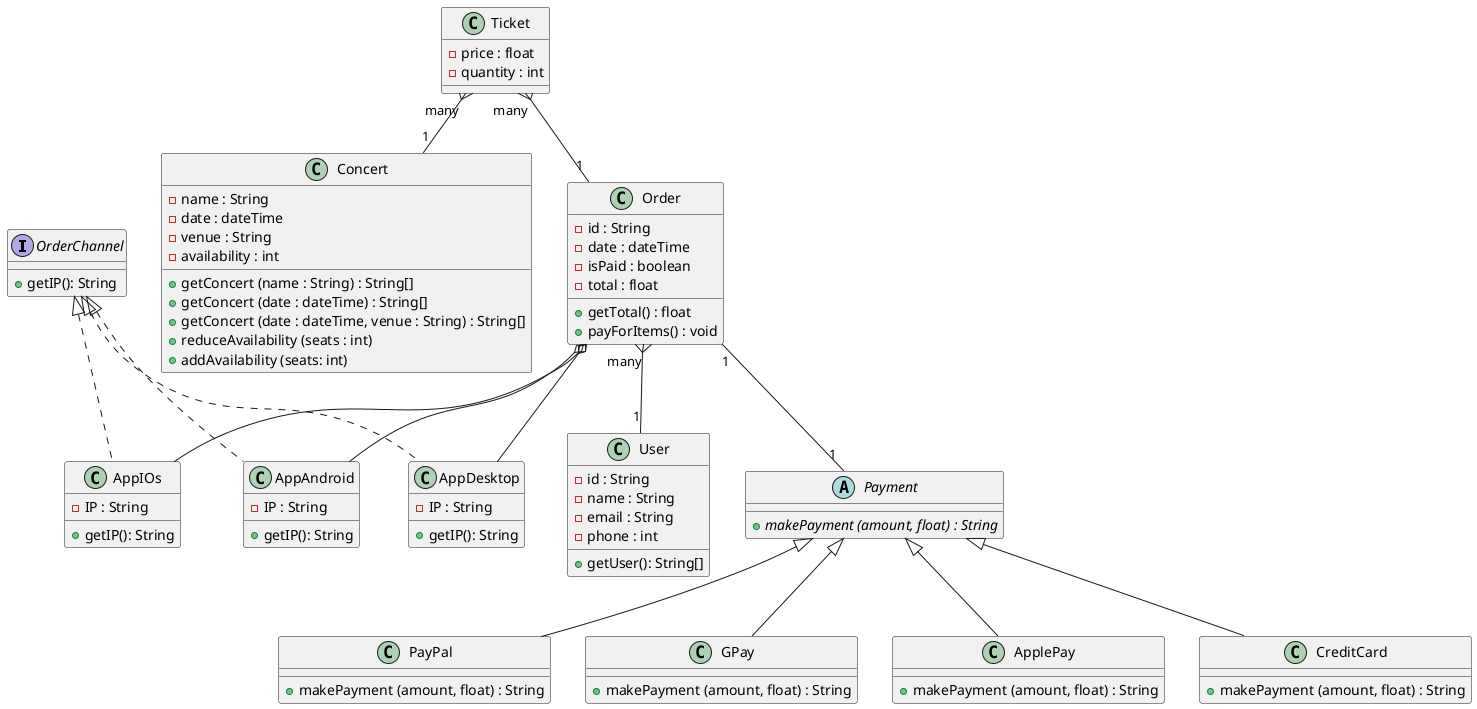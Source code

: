 @startuml
'https://plantuml.com/class-diagram

OrderChannel <|.. AppIOs
OrderChannel <|.. AppAndroid
OrderChannel <|.. AppDesktop

Payment <|-- PayPal
Payment <|-- GPay
Payment <|-- ApplePay
Payment <|-- CreditCard

Order o-- AppDesktop
Order o-- AppAndroid
Order o-- AppIOs

Order "1" -- "1" Payment

Ticket "many" }-- "1" Order
Ticket "many" }-- "1" Concert
Order "many" }-- "1" User

interface OrderChannel {
    + getIP(): String
}
abstract Payment {
    + {abstract} makePayment (amount, float) : String
}
class User {
    'Use a UUID for the ID
    - id : String
    - name : String
    - email : String
    - phone : int
    + getUser(): String[]
}
class Ticket {
    - price : float
    - quantity : int
}
class AppIOs {
    - IP : String
    + getIP(): String
}
class AppAndroid {
    - IP : String
    + getIP(): String
}
class AppDesktop {
    - IP : String
    + getIP(): String
}
class PayPal {
    + makePayment (amount, float) : String
}
class GPay {
    + makePayment (amount, float) : String
}
class ApplePay {
    + makePayment (amount, float) : String
}
class CreditCard {
    + makePayment (amount, float) : String
}

'This doubles as a basket/cart and an order
class Order {
    'Use a UUID for the ID
    - id : String
    - date : dateTime
    - isPaid : boolean
    - total : float
    + getTotal() : float
    + payForItems() : void
}
class Concert {
    - name : String
    - date : dateTime
    - venue : String
    - availability : int
    + getConcert (name : String) : String[]
    + getConcert (date : dateTime) : String[]
    + getConcert (date : dateTime, venue : String) : String[]
    + reduceAvailability (seats : int)
    + addAvailability (seats: int)
}
@enduml
